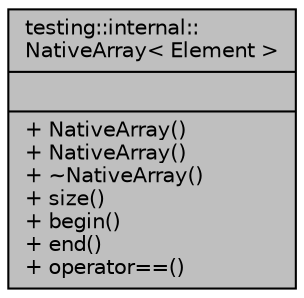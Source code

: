 digraph "testing::internal::NativeArray&lt; Element &gt;"
{
 // LATEX_PDF_SIZE
  edge [fontname="Helvetica",fontsize="10",labelfontname="Helvetica",labelfontsize="10"];
  node [fontname="Helvetica",fontsize="10",shape=record];
  Node1 [label="{testing::internal::\lNativeArray\< Element \>\n||+ NativeArray()\l+ NativeArray()\l+ ~NativeArray()\l+ size()\l+ begin()\l+ end()\l+ operator==()\l}",height=0.2,width=0.4,color="black", fillcolor="grey75", style="filled", fontcolor="black",tooltip=" "];
}
